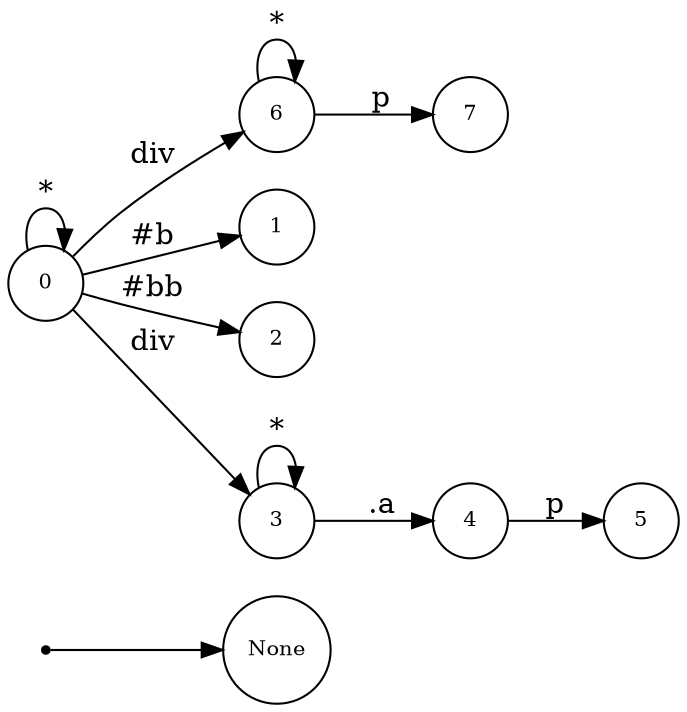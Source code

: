 digraph NFA {
  rankdir=LR;
  node [shape=circle, fontsize=10];
  __start [shape=point, label=""];
  __start -> None;
  4 [label="4"];
  6 [label="6"];
  5 [label="5"];
  1 [label="1"];
  2 [label="2"];
  3 [label="3"];
  7 [label="7"];
  0 [label="0"];
  { node [shape=doublecircle]; 1 2 5 7 }
  0 -> 0 [label="*"];
  0 -> 1 [label="#b"];
  0 -> 2 [label="#bb"];
  0 -> 3 [label="div"];
  3 -> 3 [label="*"];
  3 -> 4 [label=".a"];
  4 -> 5 [label="p"];
  0 -> 6 [label="div"];
  6 -> 6 [label="*"];
  6 -> 7 [label="p"];
}
